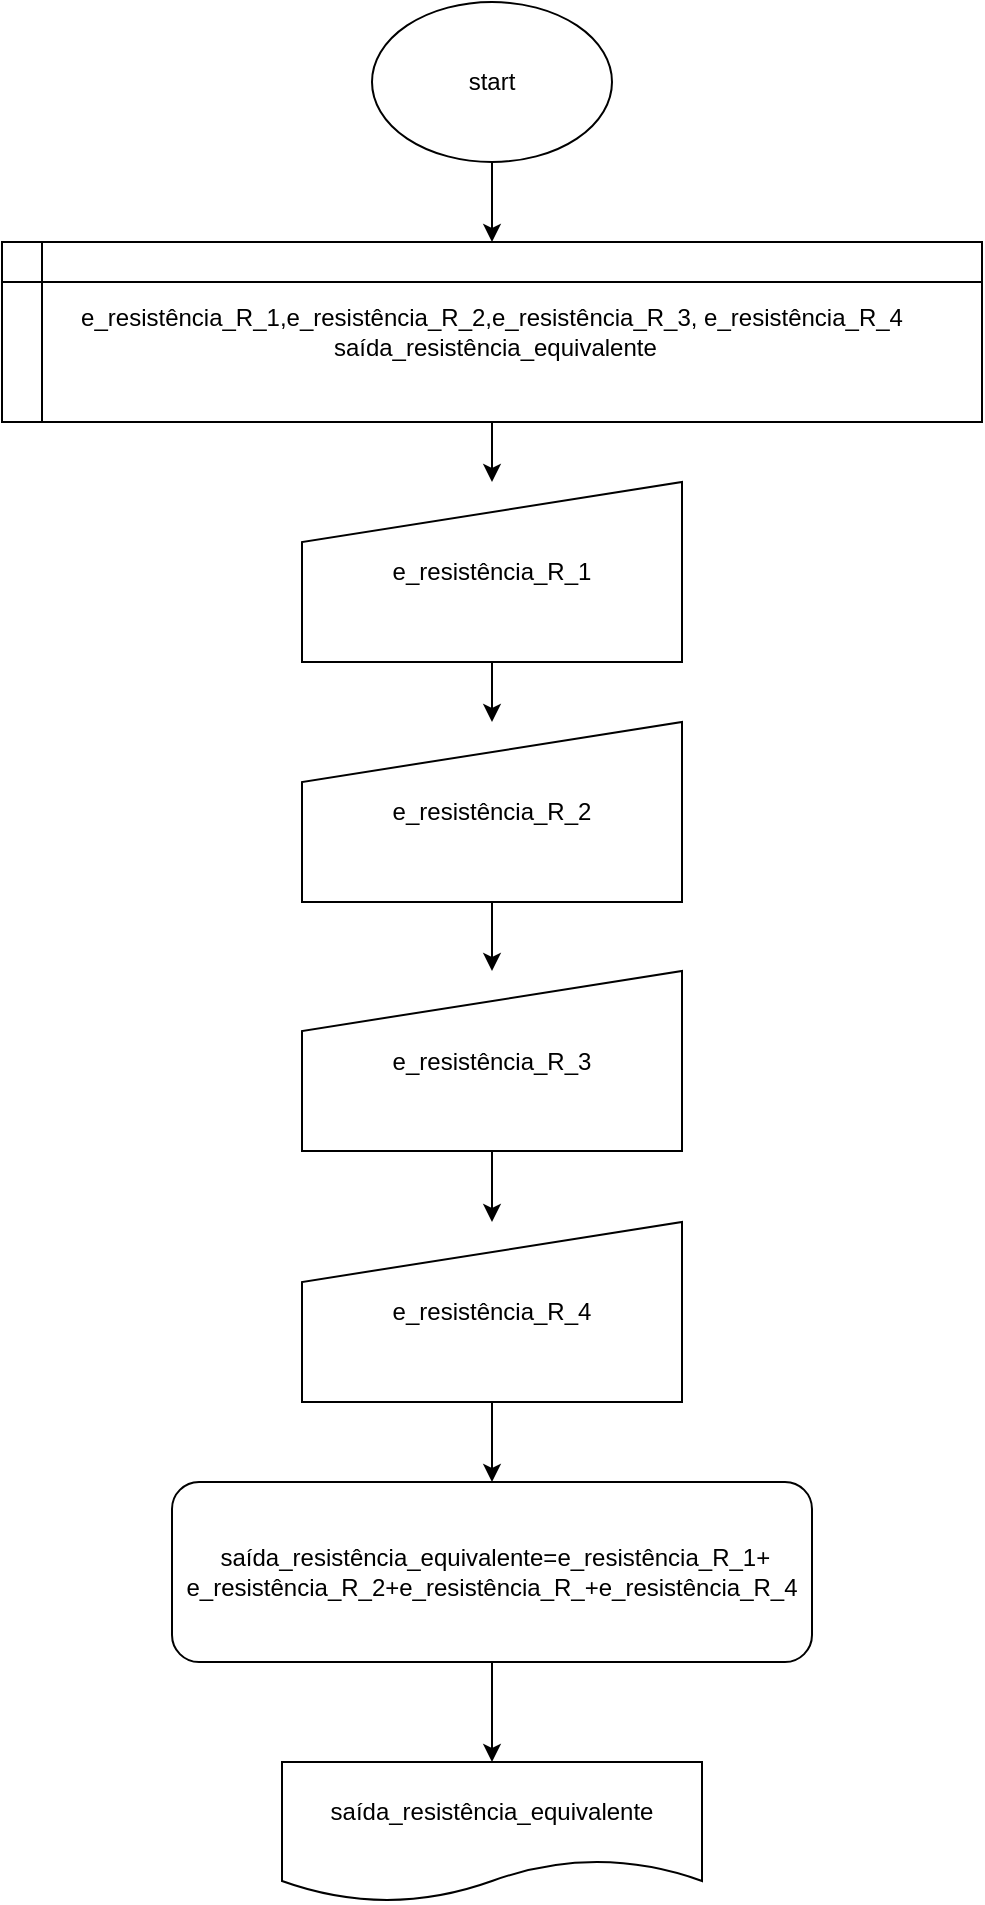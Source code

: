 <mxfile version="14.4.9" type="device"><diagram id="C5RBs43oDa-KdzZeNtuy" name="Page-1"><mxGraphModel dx="1262" dy="685" grid="1" gridSize="10" guides="1" tooltips="1" connect="1" arrows="1" fold="1" page="1" pageScale="1" pageWidth="827" pageHeight="1169" math="0" shadow="0"><root><mxCell id="WIyWlLk6GJQsqaUBKTNV-0"/><mxCell id="WIyWlLk6GJQsqaUBKTNV-1" parent="WIyWlLk6GJQsqaUBKTNV-0"/><mxCell id="Y5-5wqTQji7vGq2fcxBF-12" value="" style="edgeStyle=orthogonalEdgeStyle;rounded=0;orthogonalLoop=1;jettySize=auto;html=1;" edge="1" parent="WIyWlLk6GJQsqaUBKTNV-1" source="Y5-5wqTQji7vGq2fcxBF-3" target="Y5-5wqTQji7vGq2fcxBF-4"><mxGeometry relative="1" as="geometry"/></mxCell><mxCell id="Y5-5wqTQji7vGq2fcxBF-3" value="start" style="ellipse;whiteSpace=wrap;html=1;" vertex="1" parent="WIyWlLk6GJQsqaUBKTNV-1"><mxGeometry x="294" y="10" width="120" height="80" as="geometry"/></mxCell><mxCell id="Y5-5wqTQji7vGq2fcxBF-13" value="" style="edgeStyle=orthogonalEdgeStyle;rounded=0;orthogonalLoop=1;jettySize=auto;html=1;" edge="1" parent="WIyWlLk6GJQsqaUBKTNV-1" source="Y5-5wqTQji7vGq2fcxBF-4" target="Y5-5wqTQji7vGq2fcxBF-6"><mxGeometry relative="1" as="geometry"/></mxCell><mxCell id="Y5-5wqTQji7vGq2fcxBF-4" value="&lt;div&gt;e_resistência_R_1,e_resistência_R_2,e_resistência_R_3, e_resistência_R_4&lt;/div&gt;&amp;nbsp;saída_resistência_equivalente" style="shape=internalStorage;whiteSpace=wrap;html=1;backgroundOutline=1;" vertex="1" parent="WIyWlLk6GJQsqaUBKTNV-1"><mxGeometry x="109" y="130" width="490" height="90" as="geometry"/></mxCell><mxCell id="Y5-5wqTQji7vGq2fcxBF-14" value="" style="edgeStyle=orthogonalEdgeStyle;rounded=0;orthogonalLoop=1;jettySize=auto;html=1;" edge="1" parent="WIyWlLk6GJQsqaUBKTNV-1" source="Y5-5wqTQji7vGq2fcxBF-6" target="Y5-5wqTQji7vGq2fcxBF-7"><mxGeometry relative="1" as="geometry"/></mxCell><mxCell id="Y5-5wqTQji7vGq2fcxBF-6" value="e_resistência_R_1" style="shape=manualInput;whiteSpace=wrap;html=1;" vertex="1" parent="WIyWlLk6GJQsqaUBKTNV-1"><mxGeometry x="259" y="250" width="190" height="90" as="geometry"/></mxCell><mxCell id="Y5-5wqTQji7vGq2fcxBF-15" value="" style="edgeStyle=orthogonalEdgeStyle;rounded=0;orthogonalLoop=1;jettySize=auto;html=1;" edge="1" parent="WIyWlLk6GJQsqaUBKTNV-1" source="Y5-5wqTQji7vGq2fcxBF-7" target="Y5-5wqTQji7vGq2fcxBF-8"><mxGeometry relative="1" as="geometry"/></mxCell><mxCell id="Y5-5wqTQji7vGq2fcxBF-7" value="e_resistência_R_2" style="shape=manualInput;whiteSpace=wrap;html=1;" vertex="1" parent="WIyWlLk6GJQsqaUBKTNV-1"><mxGeometry x="259" y="370" width="190" height="90" as="geometry"/></mxCell><mxCell id="Y5-5wqTQji7vGq2fcxBF-19" value="" style="edgeStyle=orthogonalEdgeStyle;rounded=0;orthogonalLoop=1;jettySize=auto;html=1;" edge="1" parent="WIyWlLk6GJQsqaUBKTNV-1" source="Y5-5wqTQji7vGq2fcxBF-8" target="Y5-5wqTQji7vGq2fcxBF-9"><mxGeometry relative="1" as="geometry"/></mxCell><mxCell id="Y5-5wqTQji7vGq2fcxBF-8" value="e_resistência_R_3" style="shape=manualInput;whiteSpace=wrap;html=1;" vertex="1" parent="WIyWlLk6GJQsqaUBKTNV-1"><mxGeometry x="259" y="494.5" width="190" height="90" as="geometry"/></mxCell><mxCell id="Y5-5wqTQji7vGq2fcxBF-17" value="" style="edgeStyle=orthogonalEdgeStyle;rounded=0;orthogonalLoop=1;jettySize=auto;html=1;" edge="1" parent="WIyWlLk6GJQsqaUBKTNV-1" source="Y5-5wqTQji7vGq2fcxBF-9" target="Y5-5wqTQji7vGq2fcxBF-10"><mxGeometry relative="1" as="geometry"/></mxCell><mxCell id="Y5-5wqTQji7vGq2fcxBF-9" value="e_resistência_R_4" style="shape=manualInput;whiteSpace=wrap;html=1;" vertex="1" parent="WIyWlLk6GJQsqaUBKTNV-1"><mxGeometry x="259" y="620" width="190" height="90" as="geometry"/></mxCell><mxCell id="Y5-5wqTQji7vGq2fcxBF-18" value="" style="edgeStyle=orthogonalEdgeStyle;rounded=0;orthogonalLoop=1;jettySize=auto;html=1;" edge="1" parent="WIyWlLk6GJQsqaUBKTNV-1" source="Y5-5wqTQji7vGq2fcxBF-10" target="Y5-5wqTQji7vGq2fcxBF-11"><mxGeometry relative="1" as="geometry"/></mxCell><mxCell id="Y5-5wqTQji7vGq2fcxBF-10" value="&lt;div&gt;&amp;nbsp;saída_resistência_equivalente=e_resistência_R_1+&lt;/div&gt;&lt;div&gt;e_resistência_R_2+e_resistência_R_+e_resistência_R_4&lt;/div&gt;" style="rounded=1;whiteSpace=wrap;html=1;" vertex="1" parent="WIyWlLk6GJQsqaUBKTNV-1"><mxGeometry x="194" y="750" width="320" height="90" as="geometry"/></mxCell><mxCell id="Y5-5wqTQji7vGq2fcxBF-11" value="saída_resistência_equivalente" style="shape=document;whiteSpace=wrap;html=1;boundedLbl=1;" vertex="1" parent="WIyWlLk6GJQsqaUBKTNV-1"><mxGeometry x="249" y="890" width="210" height="70" as="geometry"/></mxCell></root></mxGraphModel></diagram></mxfile>